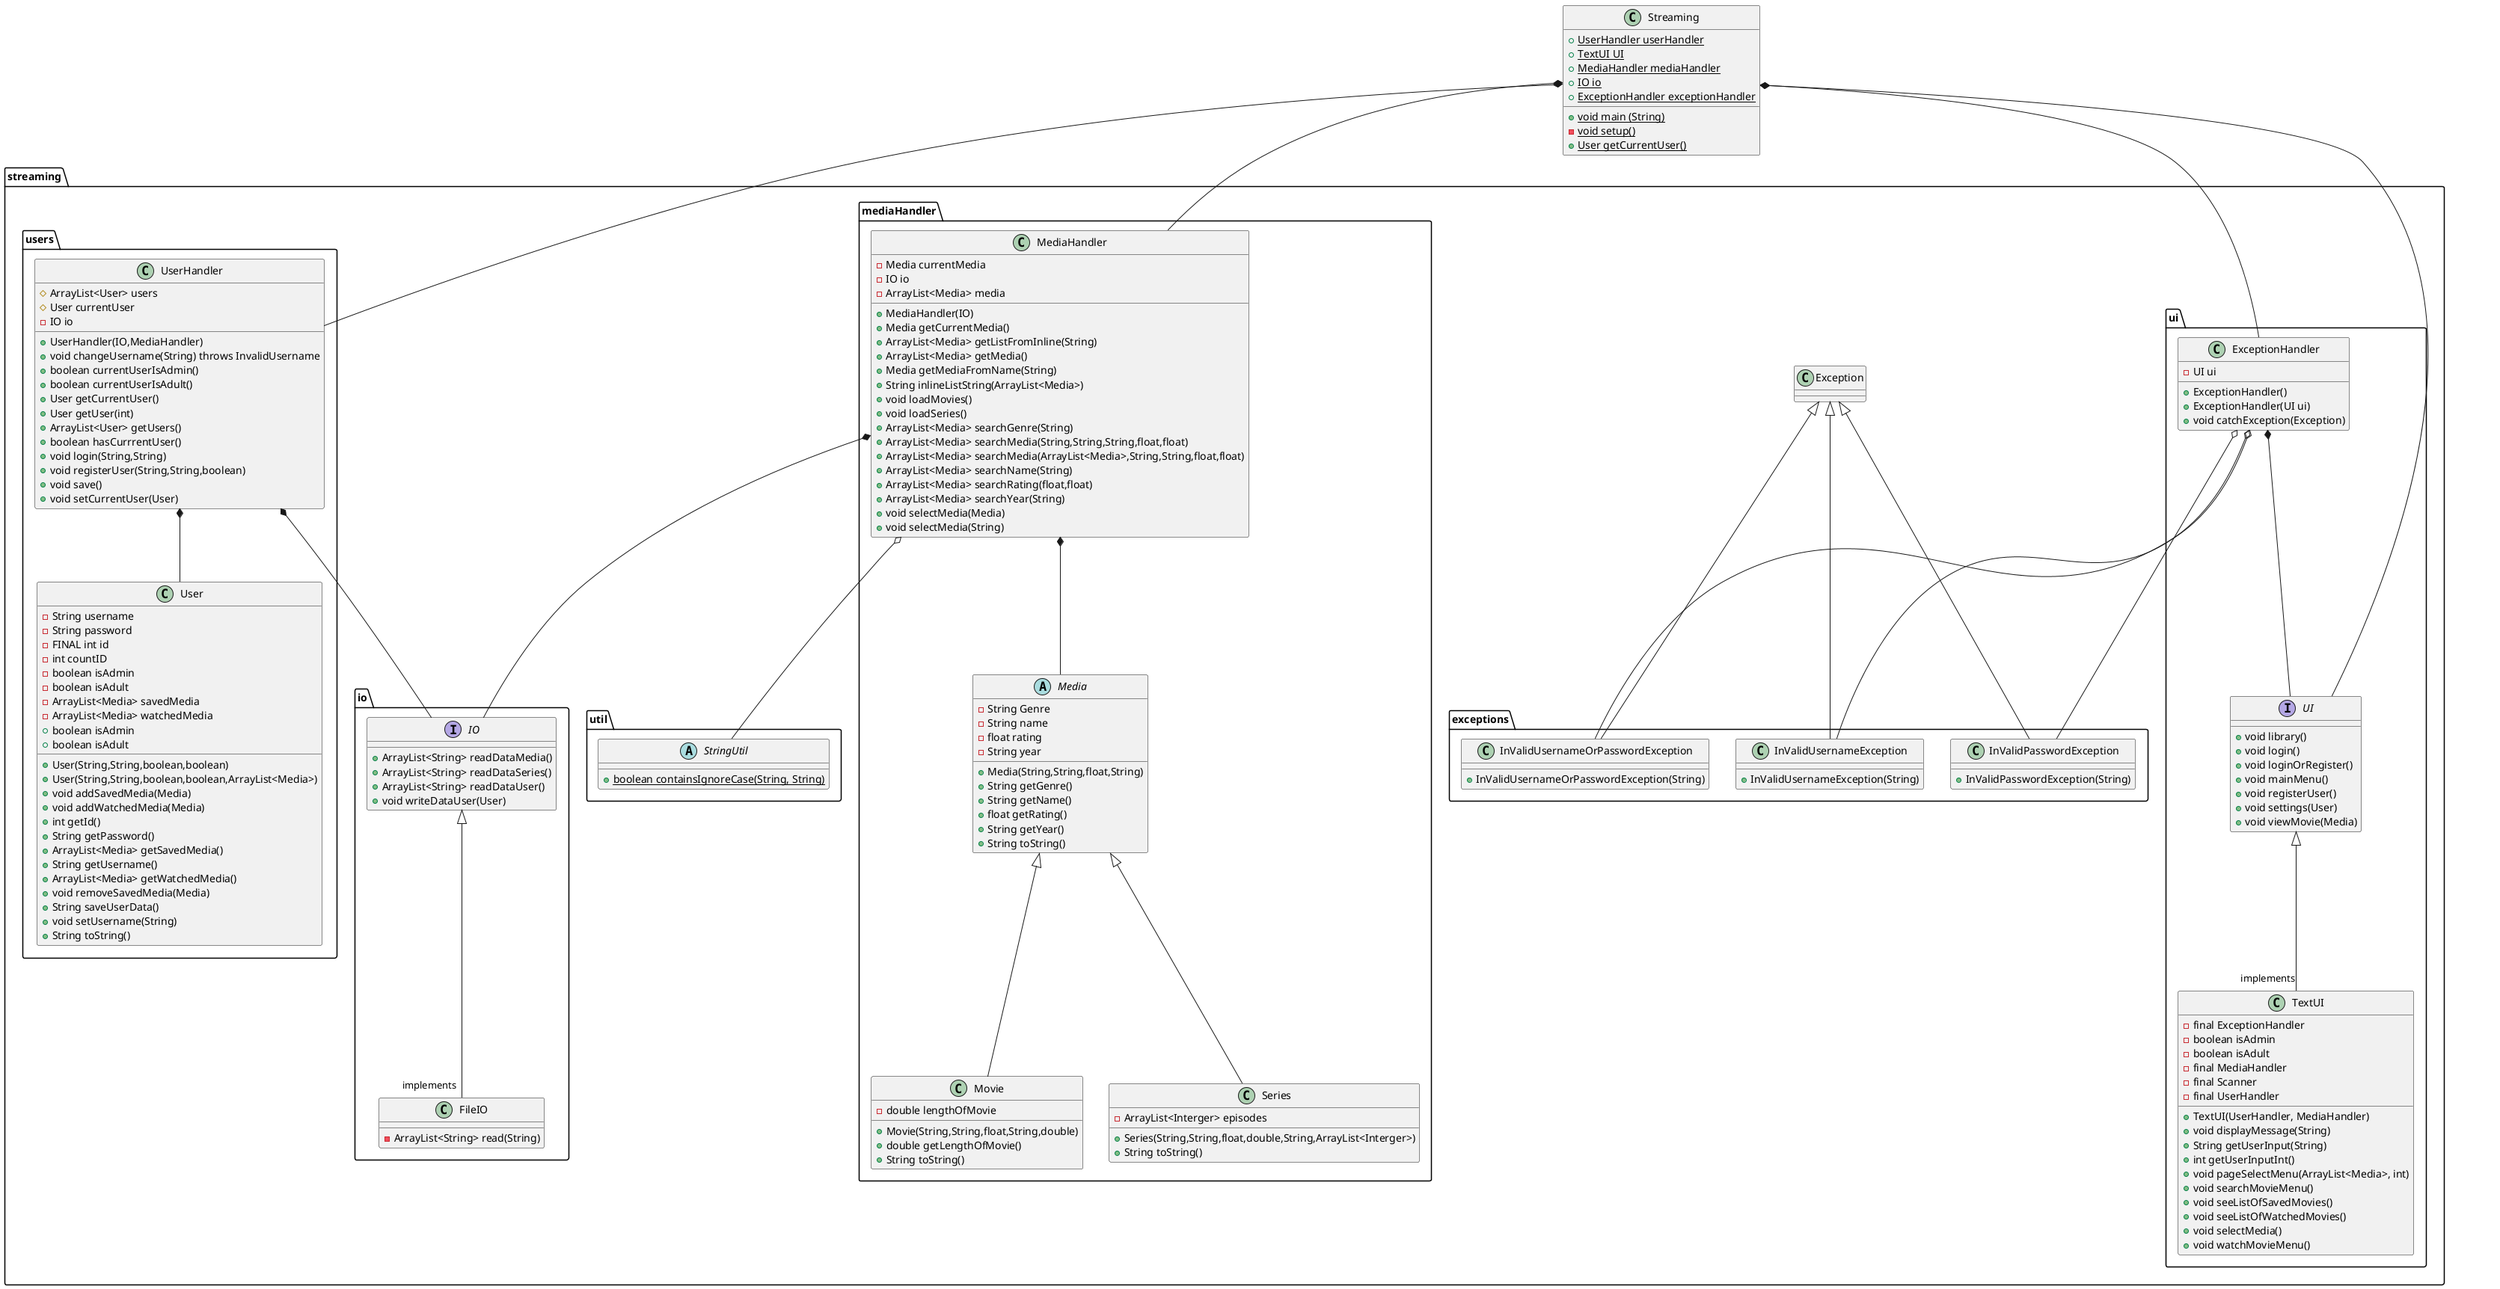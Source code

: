 @startuml
'https://plantuml.com/class-diagram

package streaming{

package streaming.mediaHandler{
class MediaHandler{
- Media currentMedia
- IO io
- ArrayList<Media> media
+ MediaHandler(IO)
+ Media getCurrentMedia()
+ ArrayList<Media> getListFromInline(String)
+ ArrayList<Media> getMedia()
+ Media getMediaFromName(String)
+ String inlineListString(ArrayList<Media>)
+ void loadMovies()
+ void loadSeries()
+ ArrayList<Media> searchGenre(String)
+ ArrayList<Media> searchMedia(String,String,String,float,float)
+ ArrayList<Media> searchMedia(ArrayList<Media>,String,String,float,float)
+ ArrayList<Media> searchName(String)
+ ArrayList<Media> searchRating(float,float)
+ ArrayList<Media> searchYear(String)
+ void selectMedia(Media)
+ void selectMedia(String)
}
abstract class Media{
- String Genre
- String name
- float rating
- String year
+ Media(String,String,float,String)
+ String getGenre()
+ String getName()
+ float getRating()
+ String getYear()
+ String toString()
}
class Movie{
- double lengthOfMovie
+ Movie(String,String,float,String,double)
+ double getLengthOfMovie()
+ String toString()
}
class Series{
- ArrayList<Interger> episodes
+ Series(String,String,float,double,String,ArrayList<Interger>)
+ String toString()
}
}


package streaming.users{
class UserHandler{
# ArrayList<User> users
# User currentUser
- IO io
+ UserHandler(IO,MediaHandler)
+ void changeUsername(String) throws InvalidUsername
+ boolean currentUserIsAdmin()
+ boolean currentUserIsAdult()
+ User getCurrentUser()
+ User getUser(int)
+ ArrayList<User> getUsers()
+ boolean hasCurrrentUser()
+ void login(String,String)
+ void registerUser(String,String,boolean)
+ void save()
+ void setCurrentUser(User)
}
class User{
- String username
- String password
- FINAL int id
- int countID
- boolean isAdmin
- boolean isAdult
- ArrayList<Media> savedMedia
- ArrayList<Media> watchedMedia
+ User(String,String,boolean,boolean)
+ User(String,String,boolean,boolean,ArrayList<Media>)
+ void addSavedMedia(Media)
+ void addWatchedMedia(Media)
+ int getId()
+ String getPassword()
+ ArrayList<Media> getSavedMedia()
+ String getUsername()
+ ArrayList<Media> getWatchedMedia()
+ boolean isAdmin
+ boolean isAdult
+ void removeSavedMedia(Media)
+ String saveUserData()
+ void setUsername(String)
+ String toString()
}
}

package streaming.io{

class FileIO{
- ArrayList<String> read(String)
}
interface IO{
+ ArrayList<String> readDataMedia()
+ ArrayList<String> readDataSeries()
+ ArrayList<String> readDataUser()
+ void writeDataUser(User)
}
}


package streaming.ui{
class ExceptionHandler{
    + ExceptionHandler()
    + ExceptionHandler(UI ui)
    + void catchException(Exception)
    - UI ui
}
class TextUI {
    + TextUI(UserHandler, MediaHandler)
    + void displayMessage(String)
    + String getUserInput(String)
    + int getUserInputInt()
    + void pageSelectMenu(ArrayList<Media>, int)
    + void searchMovieMenu()
    + void seeListOfSavedMovies()
    + void seeListOfWatchedMovies()
    + void selectMedia()
    + void watchMovieMenu()
    - final ExceptionHandler
    - boolean isAdmin
    - boolean isAdult
    - final MediaHandler
    - final Scanner
    - final UserHandler
}
interface UI {
    + void library()
    + void login()
    + void loginOrRegister()
    + void mainMenu()
    + void registerUser()
    + void settings(User)
    + void viewMovie(Media)
}
}

class Exception

package streaming.exceptions{

class InValidPasswordException{
+ InValidPasswordException(String)
}
class InValidUsernameException{
+ InValidUsernameException(String)
}
class InValidUsernameOrPasswordException{
+ InValidUsernameOrPasswordException(String)
}
}

package streaming.util{
abstract class StringUtil{
    + {static} boolean containsIgnoreCase(String, String)
}
}
}
class Streaming{
+ {static}UserHandler userHandler
+ {static} TextUI UI
+ {static} MediaHandler mediaHandler
+ {static} IO io
+ {static} ExceptionHandler exceptionHandler
+ {static} void main (String)
- {static} void setup()
+ {static} User getCurrentUser()
}

Streaming *-- UserHandler
UserHandler *-- User
Streaming *-- MediaHandler
MediaHandler *-- Media
Media <|--  Movie
Media <|--  Series

IO <|-- "implements" FileIO
UI <|-- "implements" TextUI
ExceptionHandler *-- UI
ExceptionHandler o-- InValidPasswordException
ExceptionHandler o-- InValidUsernameException
ExceptionHandler o-- InValidUsernameOrPasswordException
Streaming *-- ExceptionHandler
UserHandler *-- IO
MediaHandler *-- IO
Streaming *-- UI

Exception <|-- InValidPasswordException
Exception <|-- InValidUsernameException
Exception <|-- InValidUsernameOrPasswordException

MediaHandler o-- StringUtil



@enduml